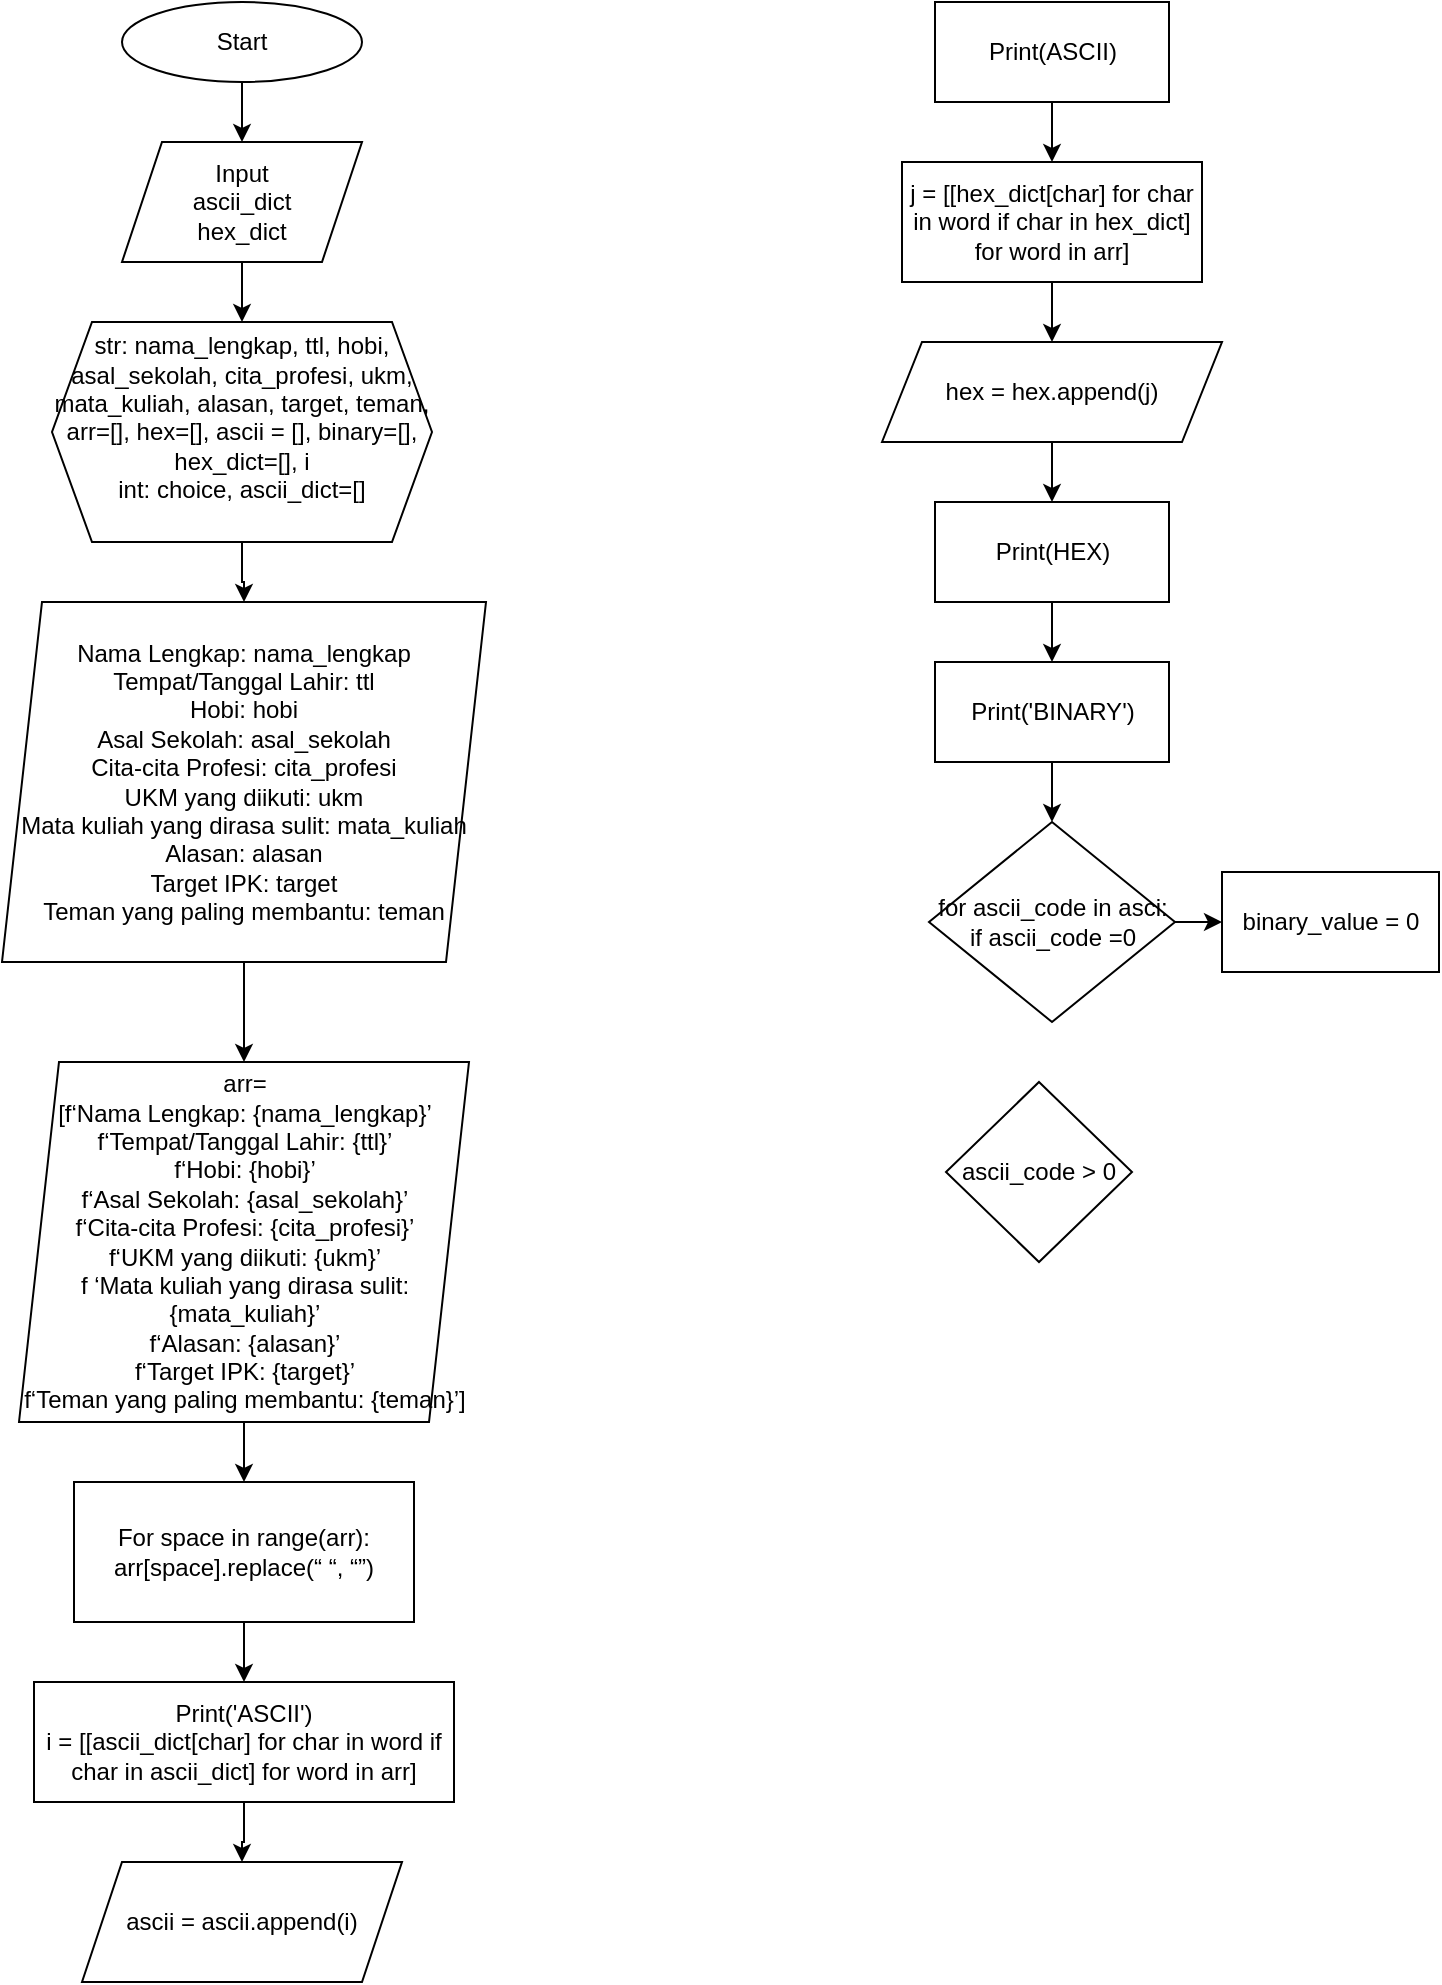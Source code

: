 <mxfile version="24.8.3" pages="2">
  <diagram name="Page-1" id="NLbYfErte86f2kQAr265">
    <mxGraphModel dx="1120" dy="506" grid="1" gridSize="10" guides="1" tooltips="1" connect="1" arrows="1" fold="1" page="1" pageScale="1" pageWidth="850" pageHeight="1100" math="0" shadow="0">
      <root>
        <mxCell id="0" />
        <mxCell id="1" parent="0" />
        <mxCell id="FzCeEhtOzYGebA41FtpX-1" value="" style="edgeStyle=orthogonalEdgeStyle;rounded=0;orthogonalLoop=1;jettySize=auto;html=1;" parent="1" source="e-RFzEgXo59aqeGIlqi0-1" target="e-RFzEgXo59aqeGIlqi0-8" edge="1">
          <mxGeometry relative="1" as="geometry" />
        </mxCell>
        <mxCell id="e-RFzEgXo59aqeGIlqi0-1" value="Start" style="ellipse;whiteSpace=wrap;html=1;" parent="1" vertex="1">
          <mxGeometry x="168" y="40" width="120" height="40" as="geometry" />
        </mxCell>
        <mxCell id="FzCeEhtOzYGebA41FtpX-3" value="" style="edgeStyle=orthogonalEdgeStyle;rounded=0;orthogonalLoop=1;jettySize=auto;html=1;" parent="1" source="e-RFzEgXo59aqeGIlqi0-2" target="e-RFzEgXo59aqeGIlqi0-4" edge="1">
          <mxGeometry relative="1" as="geometry" />
        </mxCell>
        <mxCell id="e-RFzEgXo59aqeGIlqi0-2" value="&lt;div&gt;str: nama_lengkap, ttl, hobi, asal_sekolah, cita_profesi, ukm, mata_kuliah, alasan, target, teman, arr=[], hex=[], ascii = [], binary=[], hex_dict=[], i&lt;/div&gt;&lt;div&gt;int: choice, ascii_dict=[]&lt;/div&gt;&lt;div&gt;&lt;br&gt;&lt;/div&gt;" style="shape=hexagon;perimeter=hexagonPerimeter2;whiteSpace=wrap;html=1;fixedSize=1;" parent="1" vertex="1">
          <mxGeometry x="133" y="200" width="190" height="110" as="geometry" />
        </mxCell>
        <mxCell id="FzCeEhtOzYGebA41FtpX-6" value="" style="edgeStyle=orthogonalEdgeStyle;rounded=0;orthogonalLoop=1;jettySize=auto;html=1;" parent="1" source="e-RFzEgXo59aqeGIlqi0-4" target="FzCeEhtOzYGebA41FtpX-5" edge="1">
          <mxGeometry relative="1" as="geometry" />
        </mxCell>
        <mxCell id="e-RFzEgXo59aqeGIlqi0-4" value="&lt;div&gt;Nama Lengkap: nama_lengkap&lt;/div&gt;&lt;div&gt;Tempat/Tanggal Lahir: ttl&lt;/div&gt;&lt;div&gt;Hobi: hobi&lt;/div&gt;&lt;div&gt;Asal Sekolah: asal_sekolah&lt;/div&gt;&lt;div&gt;Cita-cita Profesi: cita_profesi&lt;/div&gt;&lt;div&gt;UKM yang diikuti: ukm&lt;/div&gt;&lt;div&gt;Mata kuliah yang dirasa sulit: mata_kuliah&lt;/div&gt;&lt;div&gt;Alasan: alasan&lt;/div&gt;&lt;div&gt;Target IPK: target&lt;/div&gt;&lt;div&gt;Teman yang paling membantu: teman&lt;/div&gt;" style="shape=parallelogram;perimeter=parallelogramPerimeter;whiteSpace=wrap;html=1;fixedSize=1;" parent="1" vertex="1">
          <mxGeometry x="108" y="340" width="242" height="180" as="geometry" />
        </mxCell>
        <mxCell id="FzCeEhtOzYGebA41FtpX-2" value="" style="edgeStyle=orthogonalEdgeStyle;rounded=0;orthogonalLoop=1;jettySize=auto;html=1;" parent="1" source="e-RFzEgXo59aqeGIlqi0-8" target="e-RFzEgXo59aqeGIlqi0-2" edge="1">
          <mxGeometry relative="1" as="geometry" />
        </mxCell>
        <mxCell id="e-RFzEgXo59aqeGIlqi0-8" value="Input&lt;div&gt;ascii_dict&lt;/div&gt;&lt;div&gt;hex_dict&lt;/div&gt;" style="shape=parallelogram;perimeter=parallelogramPerimeter;whiteSpace=wrap;html=1;fixedSize=1;" parent="1" vertex="1">
          <mxGeometry x="168" y="110" width="120" height="60" as="geometry" />
        </mxCell>
        <mxCell id="FzCeEhtOzYGebA41FtpX-8" value="" style="edgeStyle=orthogonalEdgeStyle;rounded=0;orthogonalLoop=1;jettySize=auto;html=1;" parent="1" source="FzCeEhtOzYGebA41FtpX-5" target="FzCeEhtOzYGebA41FtpX-7" edge="1">
          <mxGeometry relative="1" as="geometry" />
        </mxCell>
        <mxCell id="FzCeEhtOzYGebA41FtpX-5" value="arr=&#xa;[f‘Nama Lengkap: {nama_lengkap}’&#xa;f‘Tempat/Tanggal Lahir: {ttl}’&#xa;f‘Hobi: {hobi}’&#xa;f‘Asal Sekolah: {asal_sekolah}’&#xa;f‘Cita-cita Profesi: {cita_profesi}’&#xa;f‘UKM yang diikuti: {ukm}’&#xa;f ‘Mata kuliah yang dirasa sulit: {mata_kuliah}’&#xa;f‘Alasan: {alasan}’&#xa;f‘Target IPK: {target}’&#xa;f‘Teman yang paling membantu: {teman}’]" style="shape=parallelogram;perimeter=parallelogramPerimeter;whiteSpace=wrap;html=1;fixedSize=1;" parent="1" vertex="1">
          <mxGeometry x="116.5" y="570" width="225" height="180" as="geometry" />
        </mxCell>
        <mxCell id="FzCeEhtOzYGebA41FtpX-11" value="" style="edgeStyle=orthogonalEdgeStyle;rounded=0;orthogonalLoop=1;jettySize=auto;html=1;" parent="1" source="FzCeEhtOzYGebA41FtpX-7" target="FzCeEhtOzYGebA41FtpX-10" edge="1">
          <mxGeometry relative="1" as="geometry" />
        </mxCell>
        <mxCell id="FzCeEhtOzYGebA41FtpX-7" value="For space in range(arr):&#xa;arr[space].replace(“ “, “”)" style="rounded=0;whiteSpace=wrap;html=1;" parent="1" vertex="1">
          <mxGeometry x="144" y="780" width="170" height="70" as="geometry" />
        </mxCell>
        <mxCell id="Zm5jGkAEmO-cG5ZIbwO_-2" value="" style="edgeStyle=orthogonalEdgeStyle;rounded=0;orthogonalLoop=1;jettySize=auto;html=1;" parent="1" source="FzCeEhtOzYGebA41FtpX-10" target="Zm5jGkAEmO-cG5ZIbwO_-1" edge="1">
          <mxGeometry relative="1" as="geometry" />
        </mxCell>
        <mxCell id="FzCeEhtOzYGebA41FtpX-10" value="Print(&#39;ASCII&#39;)&lt;div&gt;i = [[ascii_dict[char] for char in word if char in ascii_dict] for word in arr]&lt;/div&gt;" style="rounded=0;whiteSpace=wrap;html=1;" parent="1" vertex="1">
          <mxGeometry x="124" y="880" width="210" height="60" as="geometry" />
        </mxCell>
        <mxCell id="Zm5jGkAEmO-cG5ZIbwO_-1" value="ascii = ascii.append(i)" style="shape=parallelogram;perimeter=parallelogramPerimeter;whiteSpace=wrap;html=1;fixedSize=1;" parent="1" vertex="1">
          <mxGeometry x="148" y="970" width="160" height="60" as="geometry" />
        </mxCell>
        <mxCell id="Zm5jGkAEmO-cG5ZIbwO_-5" value="" style="edgeStyle=orthogonalEdgeStyle;rounded=0;orthogonalLoop=1;jettySize=auto;html=1;" parent="1" source="Zm5jGkAEmO-cG5ZIbwO_-3" target="Zm5jGkAEmO-cG5ZIbwO_-4" edge="1">
          <mxGeometry relative="1" as="geometry" />
        </mxCell>
        <mxCell id="Zm5jGkAEmO-cG5ZIbwO_-3" value="j = [[hex_dict[char] for char in word if char in hex_dict] for word in arr]" style="rounded=0;whiteSpace=wrap;html=1;" parent="1" vertex="1">
          <mxGeometry x="558" y="120" width="150" height="60" as="geometry" />
        </mxCell>
        <mxCell id="Zm5jGkAEmO-cG5ZIbwO_-9" value="" style="edgeStyle=orthogonalEdgeStyle;rounded=0;orthogonalLoop=1;jettySize=auto;html=1;" parent="1" source="Zm5jGkAEmO-cG5ZIbwO_-4" target="Zm5jGkAEmO-cG5ZIbwO_-8" edge="1">
          <mxGeometry relative="1" as="geometry" />
        </mxCell>
        <UserObject label="hex = hex.append(j)" link="hex = hex.append(j)" id="Zm5jGkAEmO-cG5ZIbwO_-4">
          <mxCell style="shape=parallelogram;perimeter=parallelogramPerimeter;whiteSpace=wrap;html=1;fixedSize=1;" parent="1" vertex="1">
            <mxGeometry x="548" y="210" width="170" height="50" as="geometry" />
          </mxCell>
        </UserObject>
        <mxCell id="Zm5jGkAEmO-cG5ZIbwO_-7" value="" style="edgeStyle=orthogonalEdgeStyle;rounded=0;orthogonalLoop=1;jettySize=auto;html=1;" parent="1" source="Zm5jGkAEmO-cG5ZIbwO_-6" target="Zm5jGkAEmO-cG5ZIbwO_-3" edge="1">
          <mxGeometry relative="1" as="geometry" />
        </mxCell>
        <mxCell id="Zm5jGkAEmO-cG5ZIbwO_-6" value="Print(ASCII)" style="rounded=0;whiteSpace=wrap;html=1;" parent="1" vertex="1">
          <mxGeometry x="574.5" y="40" width="117" height="50" as="geometry" />
        </mxCell>
        <mxCell id="3Lcee3zLkT0hhcQbIgp8-1" value="" style="edgeStyle=orthogonalEdgeStyle;rounded=0;orthogonalLoop=1;jettySize=auto;html=1;" edge="1" parent="1" source="Zm5jGkAEmO-cG5ZIbwO_-8" target="Zm5jGkAEmO-cG5ZIbwO_-10">
          <mxGeometry relative="1" as="geometry" />
        </mxCell>
        <mxCell id="Zm5jGkAEmO-cG5ZIbwO_-8" value="Print(HEX)" style="rounded=0;whiteSpace=wrap;html=1;" parent="1" vertex="1">
          <mxGeometry x="574.5" y="290" width="117" height="50" as="geometry" />
        </mxCell>
        <mxCell id="3Lcee3zLkT0hhcQbIgp8-3" value="" style="edgeStyle=orthogonalEdgeStyle;rounded=0;orthogonalLoop=1;jettySize=auto;html=1;" edge="1" parent="1" source="Zm5jGkAEmO-cG5ZIbwO_-10" target="3Lcee3zLkT0hhcQbIgp8-2">
          <mxGeometry relative="1" as="geometry" />
        </mxCell>
        <mxCell id="Zm5jGkAEmO-cG5ZIbwO_-10" value="Print(&#39;BINARY&#39;)" style="rounded=0;whiteSpace=wrap;html=1;" parent="1" vertex="1">
          <mxGeometry x="574.5" y="370" width="117" height="50" as="geometry" />
        </mxCell>
        <mxCell id="3Lcee3zLkT0hhcQbIgp8-5" value="" style="edgeStyle=orthogonalEdgeStyle;rounded=0;orthogonalLoop=1;jettySize=auto;html=1;" edge="1" parent="1" source="3Lcee3zLkT0hhcQbIgp8-2" target="3Lcee3zLkT0hhcQbIgp8-4">
          <mxGeometry relative="1" as="geometry" />
        </mxCell>
        <mxCell id="3Lcee3zLkT0hhcQbIgp8-2" value="for ascii_code in asci:&lt;div&gt;if ascii_code =0&lt;/div&gt;" style="rhombus;whiteSpace=wrap;html=1;" vertex="1" parent="1">
          <mxGeometry x="571.5" y="450" width="123" height="100" as="geometry" />
        </mxCell>
        <mxCell id="3Lcee3zLkT0hhcQbIgp8-4" value="binary_value = 0" style="rounded=0;whiteSpace=wrap;html=1;" vertex="1" parent="1">
          <mxGeometry x="718" y="475" width="108.5" height="50" as="geometry" />
        </mxCell>
        <mxCell id="3Lcee3zLkT0hhcQbIgp8-6" value="ascii_code &amp;gt; 0" style="rhombus;whiteSpace=wrap;html=1;" vertex="1" parent="1">
          <mxGeometry x="580" y="580" width="93" height="90" as="geometry" />
        </mxCell>
      </root>
    </mxGraphModel>
  </diagram>
  <diagram id="F2Xec6qy9dTMnJSmgC8s" name="Page-2">
    <mxGraphModel grid="1" page="1" gridSize="10" guides="1" tooltips="1" connect="1" arrows="1" fold="1" pageScale="1" pageWidth="850" pageHeight="1100" math="0" shadow="0">
      <root>
        <mxCell id="0" />
        <mxCell id="1" parent="0" />
      </root>
    </mxGraphModel>
  </diagram>
</mxfile>
